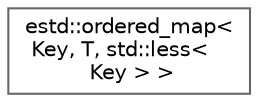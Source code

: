 digraph "Graphical Class Hierarchy"
{
 // LATEX_PDF_SIZE
  bgcolor="transparent";
  edge [fontname=Helvetica,fontsize=10,labelfontname=Helvetica,labelfontsize=10];
  node [fontname=Helvetica,fontsize=10,shape=box,height=0.2,width=0.4];
  rankdir="LR";
  Node0 [id="Node000000",label="estd::ordered_map\<\l Key, T, std::less\<\l Key \> \>",height=0.2,width=0.4,color="grey40", fillcolor="white", style="filled",URL="$da/d1f/classestd_1_1ordered__map.html",tooltip=" "];
}
